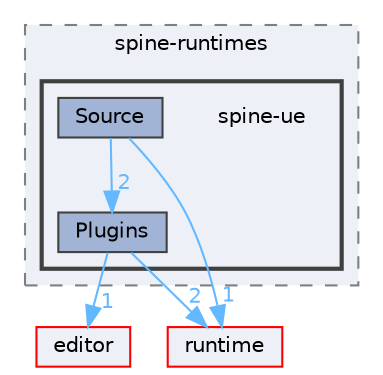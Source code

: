 digraph "external/spine-runtimes/spine-ue"
{
 // LATEX_PDF_SIZE
  bgcolor="transparent";
  edge [fontname=Helvetica,fontsize=10,labelfontname=Helvetica,labelfontsize=10];
  node [fontname=Helvetica,fontsize=10,shape=box,height=0.2,width=0.4];
  compound=true
  subgraph clusterdir_94c52e4671823048607ba4e9620d2ef0 {
    graph [ bgcolor="#edf0f7", pencolor="grey50", label="spine-runtimes", fontname=Helvetica,fontsize=10 style="filled,dashed", URL="dir_94c52e4671823048607ba4e9620d2ef0.html",tooltip=""]
  subgraph clusterdir_230183d6e4aebd31f37632c64ce087e3 {
    graph [ bgcolor="#edf0f7", pencolor="grey25", label="", fontname=Helvetica,fontsize=10 style="filled,bold", URL="dir_230183d6e4aebd31f37632c64ce087e3.html",tooltip=""]
    dir_230183d6e4aebd31f37632c64ce087e3 [shape=plaintext, label="spine-ue"];
  dir_523c18fd20c333dd41bf950568c4079d [label="Plugins", fillcolor="#a2b4d6", color="grey25", style="filled", URL="dir_523c18fd20c333dd41bf950568c4079d.html",tooltip=""];
  dir_8b3d14265310486be080d4b600e86f89 [label="Source", fillcolor="#a2b4d6", color="grey25", style="filled", URL="dir_8b3d14265310486be080d4b600e86f89.html",tooltip=""];
  }
  }
  dir_bac5aa69239d34ac960582aca466258e [label="editor", fillcolor="#edf0f7", color="red", style="filled", URL="dir_bac5aa69239d34ac960582aca466258e.html",tooltip=""];
  dir_cb031e414f281a658b23dddb30bb9d2c [label="runtime", fillcolor="#edf0f7", color="red", style="filled", URL="dir_cb031e414f281a658b23dddb30bb9d2c.html",tooltip=""];
  dir_523c18fd20c333dd41bf950568c4079d->dir_bac5aa69239d34ac960582aca466258e [headlabel="1", labeldistance=1.5 headhref="dir_000554_000235.html" href="dir_000554_000235.html" color="steelblue1" fontcolor="steelblue1"];
  dir_523c18fd20c333dd41bf950568c4079d->dir_cb031e414f281a658b23dddb30bb9d2c [headlabel="2", labeldistance=1.5 headhref="dir_000554_000628.html" href="dir_000554_000628.html" color="steelblue1" fontcolor="steelblue1"];
  dir_8b3d14265310486be080d4b600e86f89->dir_523c18fd20c333dd41bf950568c4079d [headlabel="2", labeldistance=1.5 headhref="dir_000674_000554.html" href="dir_000674_000554.html" color="steelblue1" fontcolor="steelblue1"];
  dir_8b3d14265310486be080d4b600e86f89->dir_cb031e414f281a658b23dddb30bb9d2c [headlabel="1", labeldistance=1.5 headhref="dir_000674_000628.html" href="dir_000674_000628.html" color="steelblue1" fontcolor="steelblue1"];
}
